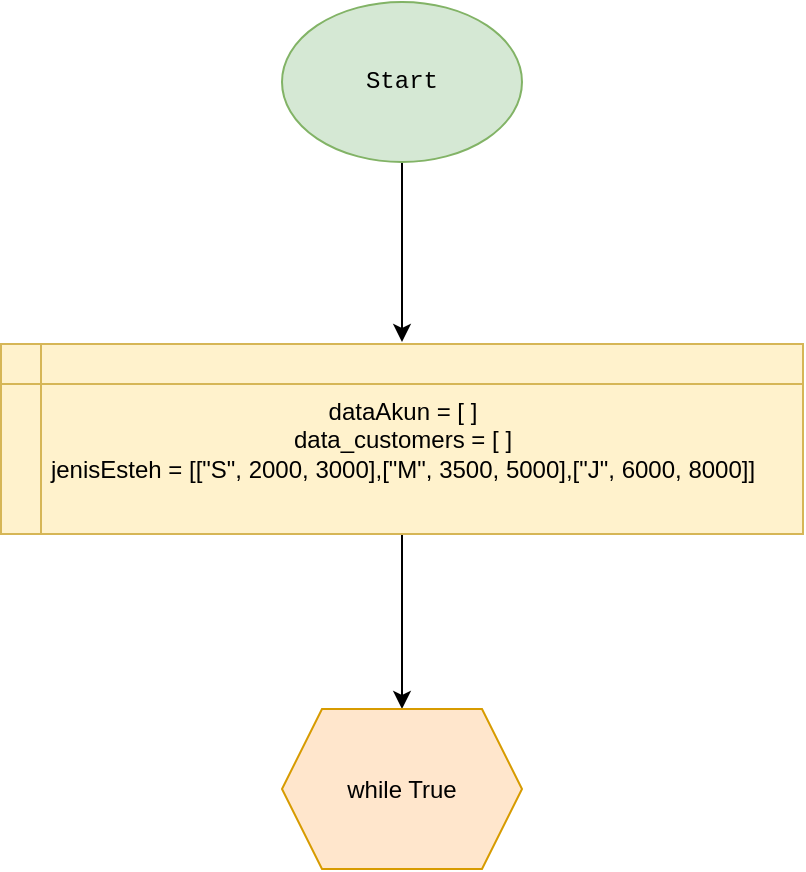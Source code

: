 <mxfile version="24.7.17">
  <diagram name="Page-1" id="psaYRLWhJM1OXI5JUv1E">
    <mxGraphModel dx="1035" dy="3002" grid="0" gridSize="10" guides="1" tooltips="1" connect="1" arrows="1" fold="1" page="0" pageScale="1" pageWidth="1100" pageHeight="850" math="0" shadow="0">
      <root>
        <mxCell id="0" />
        <mxCell id="1" parent="0" />
        <mxCell id="k1Bq59QfBD5GOSJkM1TS-440" value="" style="edgeStyle=orthogonalEdgeStyle;rounded=0;orthogonalLoop=1;jettySize=auto;html=1;" parent="1" source="k1Bq59QfBD5GOSJkM1TS-437" edge="1">
          <mxGeometry relative="1" as="geometry">
            <mxPoint x="276" y="-2104" as="targetPoint" />
          </mxGeometry>
        </mxCell>
        <mxCell id="k1Bq59QfBD5GOSJkM1TS-437" value="&lt;font&gt;Start&lt;/font&gt;" style="ellipse;whiteSpace=wrap;html=1;fontFamily=Courier New;fillColor=#d5e8d4;strokeColor=#82b366;" parent="1" vertex="1">
          <mxGeometry x="216" y="-2274" width="120" height="80" as="geometry" />
        </mxCell>
        <mxCell id="orHdw74G4ryqbtQB8pkI-13" value="" style="edgeStyle=orthogonalEdgeStyle;rounded=0;orthogonalLoop=1;jettySize=auto;html=1;fontFamily=Helvetica;fontSize=12;fontColor=default;" edge="1" parent="1" source="k1Bq59QfBD5GOSJkM1TS-441" target="orHdw74G4ryqbtQB8pkI-12">
          <mxGeometry relative="1" as="geometry" />
        </mxCell>
        <mxCell id="k1Bq59QfBD5GOSJkM1TS-441" value="&lt;div&gt;dataAkun = [ ]&lt;/div&gt;&lt;div&gt;&lt;span style=&quot;background-color: initial;&quot;&gt;data_customers = [ ]&lt;/span&gt;&lt;br&gt;&lt;/div&gt;&lt;div&gt;&lt;span style=&quot;background-color: initial;&quot;&gt;jenisEsteh = [[&quot;S&quot;, 2000, 3000],[&quot;M&quot;, 3500, 5000],[&quot;J&quot;, 6000, 8000]]&lt;/span&gt;&lt;br&gt;&lt;/div&gt;" style="shape=internalStorage;whiteSpace=wrap;html=1;backgroundOutline=1;fillColor=#fff2cc;strokeColor=#d6b656;" parent="1" vertex="1">
          <mxGeometry x="75.5" y="-2103" width="401" height="95" as="geometry" />
        </mxCell>
        <mxCell id="orHdw74G4ryqbtQB8pkI-12" value="while True" style="shape=hexagon;perimeter=hexagonPerimeter2;whiteSpace=wrap;html=1;fixedSize=1;fillColor=#ffe6cc;strokeColor=#d79b00;" vertex="1" parent="1">
          <mxGeometry x="216" y="-1920.5" width="120" height="80" as="geometry" />
        </mxCell>
      </root>
    </mxGraphModel>
  </diagram>
</mxfile>

